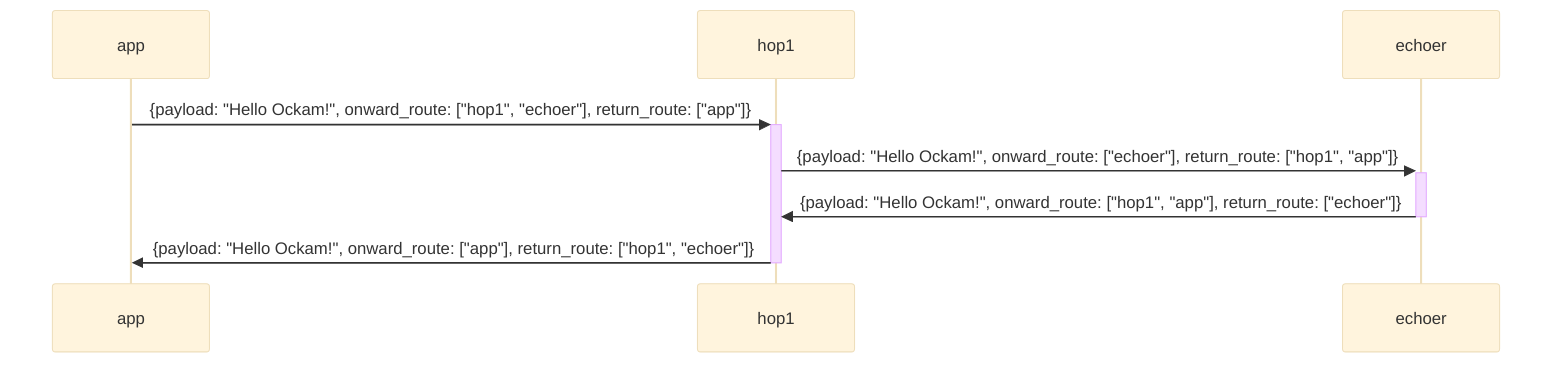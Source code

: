 %%{init: {'securityLevel': 'loose', 'theme':'base'}}%%
  sequenceDiagram
    app->>+hop1: {payload: "Hello Ockam!", onward_route: ["hop1", "echoer"], return_route: ["app"]}
    hop1->>+echoer: {payload: "Hello Ockam!", onward_route: ["echoer"], return_route: ["hop1", "app"]}
    echoer->>-hop1: {payload: "Hello Ockam!", onward_route: ["hop1", "app"], return_route: ["echoer"]}
    hop1->>-app: {payload: "Hello Ockam!", onward_route: ["app"], return_route: ["hop1", "echoer"]}